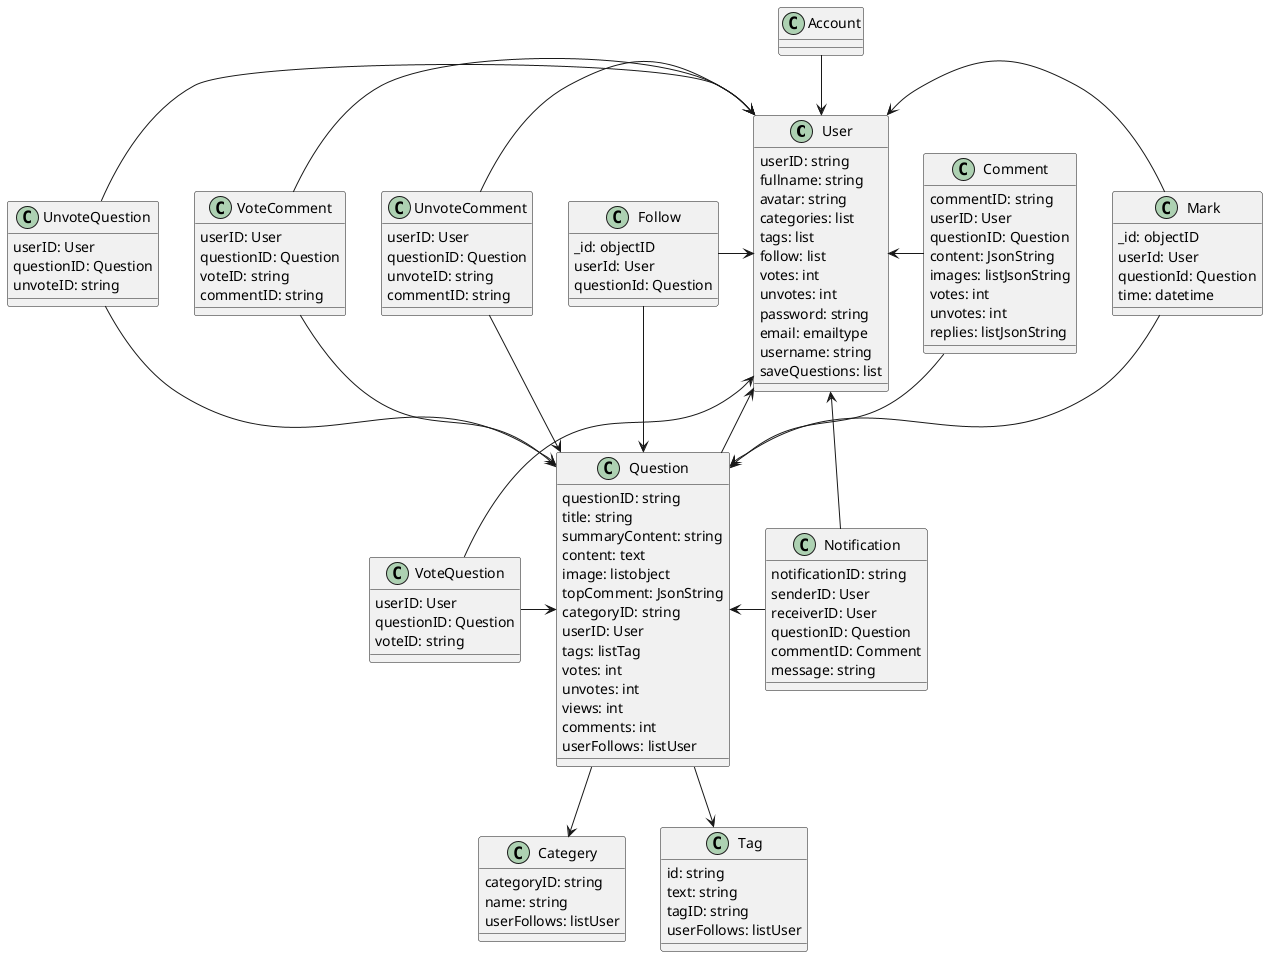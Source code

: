 @startuml class_diagrame
class User {
    userID: string
    fullname: string
    avatar: string
    categories: list
    tags: list
    follow: list
    votes: int
    unvotes: int
    password: string
    email: emailtype
    username: string
    saveQuestions: list
}

class Question {
    questionID: string
    title: string
    summaryContent: string
    content: text
    image: listobject
    topComment: JsonString
    categoryID: string
    userID: User
    tags: listTag
    votes: int
    unvotes: int
    views: int
    comments: int
    userFollows: listUser
}

class Comment {
    commentID: string
    userID: User
    questionID: Question
    content: JsonString
    images: listJsonString
    votes: int
    unvotes: int
    replies: listJsonString
}

class Categery {
    categoryID: string
    name: string
    userFollows: listUser
}

class Tag {
    id: string
    text: string
    tagID: string
    userFollows: listUser
}

class Notification {
    notificationID: string
    senderID: User
    receiverID: User
    questionID: Question
    commentID: Comment
    message: string
}

class Mark {
    _id: objectID
    userId: User
    questionId: Question
    time: datetime
}

class Follow {
    _id: objectID
    userId: User
    questionId: Question
}

class VoteQuestion {
    userID: User
    questionID: Question
    voteID: string
}

class UnvoteQuestion {
    userID: User
    questionID: Question
    unvoteID: string
}

class VoteComment {
    userID: User
    questionID: Question
    voteID: string
    commentID: string
}

class UnvoteComment {
    userID: User
    questionID: Question
    unvoteID: string
    commentID: string
}

Account -down-> User 
Question -left-> User
Comment -left-> User
Comment -down-> Question
Question -down-> Categery
Question -down-> Tag
Notification -left-> User
Notification -left-> Question
Mark -left-> User
Mark -down-> Question
Follow -right-> User
Follow -> Question
VoteQuestion -left-> User
VoteQuestion -right-> Question
UnvoteQuestion -right-> User
UnvoteQuestion -right-> Question
VoteComment -right-> User
VoteComment -right-> Question
UnvoteComment -right-> User
UnvoteComment -right-> Question

@enduml